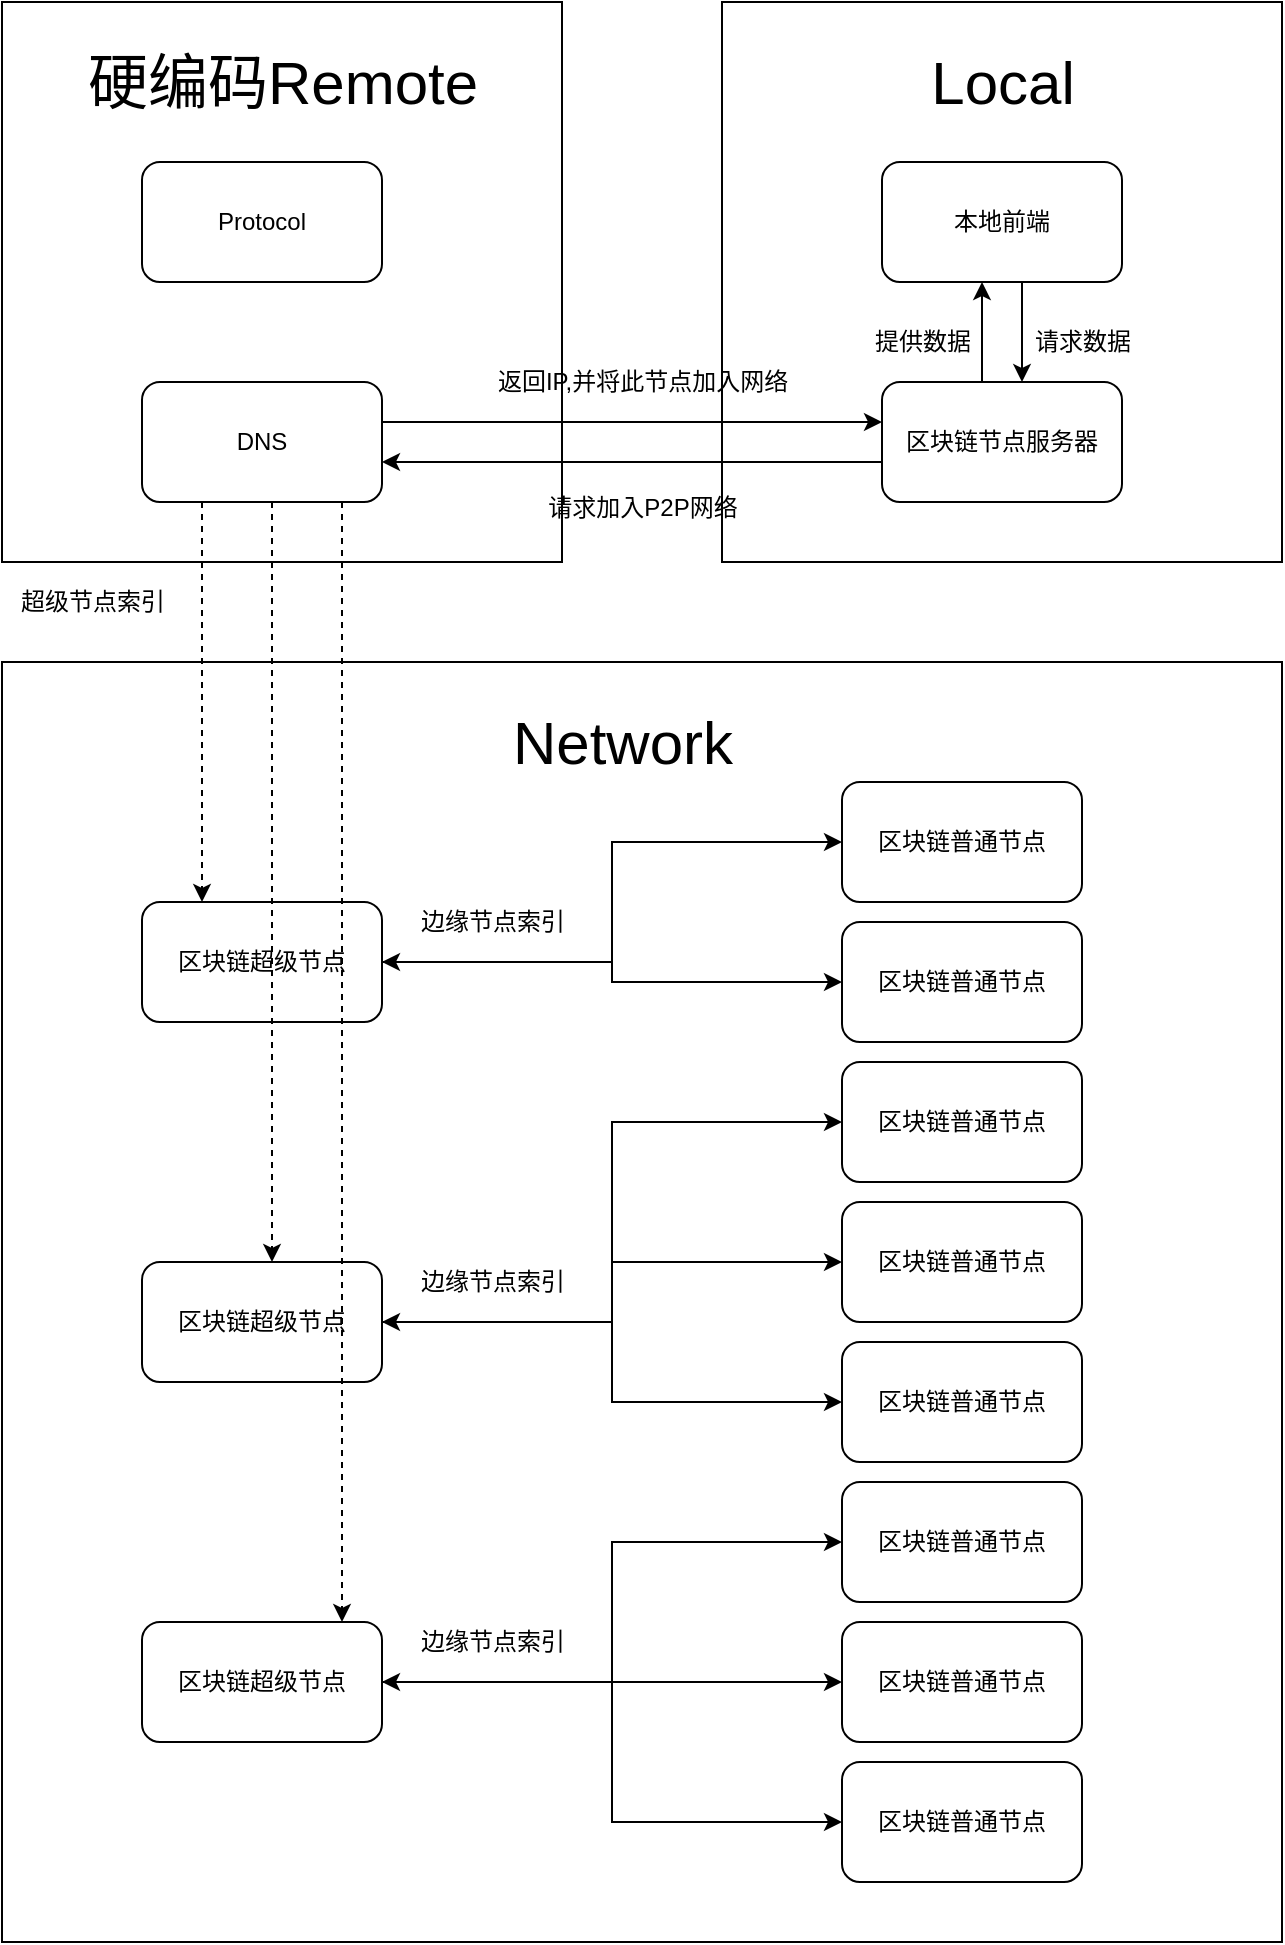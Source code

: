 <mxfile version="12.6.5" type="device"><diagram id="6ztsJvuYate_sUyWzBhl" name="Page-1"><mxGraphModel dx="1038" dy="616" grid="1" gridSize="10" guides="1" tooltips="1" connect="1" arrows="1" fold="1" page="1" pageScale="1" pageWidth="827" pageHeight="1169" math="0" shadow="0"><root><mxCell id="0"/><mxCell id="1" parent="0"/><mxCell id="kZRCmBsb_nBcONK8O9Ta-6" value="" style="whiteSpace=wrap;html=1;aspect=fixed;" vertex="1" parent="1"><mxGeometry x="50" y="180" width="280" height="280" as="geometry"/></mxCell><mxCell id="kZRCmBsb_nBcONK8O9Ta-4" value="DNS" style="rounded=1;whiteSpace=wrap;html=1;" vertex="1" parent="1"><mxGeometry x="120" y="370" width="120" height="60" as="geometry"/></mxCell><mxCell id="kZRCmBsb_nBcONK8O9Ta-8" value="硬编码Remote" style="text;html=1;align=center;verticalAlign=middle;resizable=0;points=[];autosize=1;fontSize=30;" vertex="1" parent="1"><mxGeometry x="85" y="200" width="210" height="40" as="geometry"/></mxCell><mxCell id="kZRCmBsb_nBcONK8O9Ta-9" value="" style="whiteSpace=wrap;html=1;aspect=fixed;" vertex="1" parent="1"><mxGeometry x="410" y="180" width="280" height="280" as="geometry"/></mxCell><mxCell id="kZRCmBsb_nBcONK8O9Ta-10" value="区块链节点服务器" style="rounded=1;whiteSpace=wrap;html=1;" vertex="1" parent="1"><mxGeometry x="490" y="370" width="120" height="60" as="geometry"/></mxCell><mxCell id="kZRCmBsb_nBcONK8O9Ta-11" value="Local" style="text;html=1;align=center;verticalAlign=middle;resizable=0;points=[];autosize=1;fontSize=30;" vertex="1" parent="1"><mxGeometry x="505" y="200" width="90" height="40" as="geometry"/></mxCell><mxCell id="kZRCmBsb_nBcONK8O9Ta-12" value="本地前端" style="rounded=1;whiteSpace=wrap;html=1;fontSize=12;" vertex="1" parent="1"><mxGeometry x="490" y="260" width="120" height="60" as="geometry"/></mxCell><mxCell id="kZRCmBsb_nBcONK8O9Ta-13" value="" style="endArrow=classic;html=1;fontSize=12;" edge="1" parent="1"><mxGeometry width="50" height="50" relative="1" as="geometry"><mxPoint x="240" y="390" as="sourcePoint"/><mxPoint x="490" y="390" as="targetPoint"/></mxGeometry></mxCell><mxCell id="kZRCmBsb_nBcONK8O9Ta-14" value="" style="endArrow=classic;html=1;fontSize=12;" edge="1" parent="1"><mxGeometry width="50" height="50" relative="1" as="geometry"><mxPoint x="490" y="410" as="sourcePoint"/><mxPoint x="240" y="410" as="targetPoint"/></mxGeometry></mxCell><mxCell id="kZRCmBsb_nBcONK8O9Ta-16" value="请求加入P2P网络" style="text;html=1;align=center;verticalAlign=middle;resizable=0;points=[];autosize=1;fontSize=12;" vertex="1" parent="1"><mxGeometry x="315" y="423" width="110" height="20" as="geometry"/></mxCell><mxCell id="kZRCmBsb_nBcONK8O9Ta-17" value="返回IP,并将此节点加入网络" style="text;html=1;align=center;verticalAlign=middle;resizable=0;points=[];autosize=1;fontSize=12;" vertex="1" parent="1"><mxGeometry x="290" y="360" width="160" height="20" as="geometry"/></mxCell><mxCell id="kZRCmBsb_nBcONK8O9Ta-19" value="" style="whiteSpace=wrap;html=1;aspect=fixed;" vertex="1" parent="1"><mxGeometry x="50" y="510" width="640" height="640" as="geometry"/></mxCell><mxCell id="kZRCmBsb_nBcONK8O9Ta-39" style="edgeStyle=orthogonalEdgeStyle;rounded=0;orthogonalLoop=1;jettySize=auto;html=1;exitX=1;exitY=0.5;exitDx=0;exitDy=0;entryX=0;entryY=0.5;entryDx=0;entryDy=0;fontSize=12;" edge="1" parent="1" source="kZRCmBsb_nBcONK8O9Ta-20" target="kZRCmBsb_nBcONK8O9Ta-26"><mxGeometry relative="1" as="geometry"><Array as="points"><mxPoint x="355" y="660"/><mxPoint x="355" y="600"/></Array></mxGeometry></mxCell><mxCell id="kZRCmBsb_nBcONK8O9Ta-40" style="edgeStyle=orthogonalEdgeStyle;rounded=0;orthogonalLoop=1;jettySize=auto;html=1;fontSize=12;startArrow=classic;startFill=1;" edge="1" parent="1" source="kZRCmBsb_nBcONK8O9Ta-20" target="kZRCmBsb_nBcONK8O9Ta-27"><mxGeometry relative="1" as="geometry"/></mxCell><mxCell id="kZRCmBsb_nBcONK8O9Ta-20" value="区块链超级节点" style="rounded=1;whiteSpace=wrap;html=1;" vertex="1" parent="1"><mxGeometry x="120" y="630" width="120" height="60" as="geometry"/></mxCell><mxCell id="kZRCmBsb_nBcONK8O9Ta-21" value="Network" style="text;html=1;align=center;verticalAlign=middle;resizable=0;points=[];autosize=1;fontSize=30;" vertex="1" parent="1"><mxGeometry x="295" y="530" width="130" height="40" as="geometry"/></mxCell><mxCell id="kZRCmBsb_nBcONK8O9Ta-41" style="edgeStyle=orthogonalEdgeStyle;rounded=0;orthogonalLoop=1;jettySize=auto;html=1;exitX=1;exitY=0.5;exitDx=0;exitDy=0;entryX=0;entryY=0.5;entryDx=0;entryDy=0;fontSize=12;" edge="1" parent="1" source="kZRCmBsb_nBcONK8O9Ta-23" target="kZRCmBsb_nBcONK8O9Ta-28"><mxGeometry relative="1" as="geometry"/></mxCell><mxCell id="kZRCmBsb_nBcONK8O9Ta-42" style="edgeStyle=orthogonalEdgeStyle;rounded=0;orthogonalLoop=1;jettySize=auto;html=1;entryX=0;entryY=0.5;entryDx=0;entryDy=0;fontSize=12;" edge="1" parent="1" source="kZRCmBsb_nBcONK8O9Ta-23" target="kZRCmBsb_nBcONK8O9Ta-29"><mxGeometry relative="1" as="geometry"/></mxCell><mxCell id="kZRCmBsb_nBcONK8O9Ta-43" style="edgeStyle=orthogonalEdgeStyle;rounded=0;orthogonalLoop=1;jettySize=auto;html=1;entryX=0;entryY=0.5;entryDx=0;entryDy=0;fontSize=12;startArrow=classic;startFill=1;" edge="1" parent="1" source="kZRCmBsb_nBcONK8O9Ta-23" target="kZRCmBsb_nBcONK8O9Ta-30"><mxGeometry relative="1" as="geometry"/></mxCell><mxCell id="kZRCmBsb_nBcONK8O9Ta-23" value="区块链超级节点" style="rounded=1;whiteSpace=wrap;html=1;" vertex="1" parent="1"><mxGeometry x="120" y="810" width="120" height="60" as="geometry"/></mxCell><mxCell id="kZRCmBsb_nBcONK8O9Ta-44" style="edgeStyle=orthogonalEdgeStyle;rounded=0;orthogonalLoop=1;jettySize=auto;html=1;exitX=1;exitY=0.5;exitDx=0;exitDy=0;entryX=0;entryY=0.5;entryDx=0;entryDy=0;fontSize=12;" edge="1" parent="1" source="kZRCmBsb_nBcONK8O9Ta-24" target="kZRCmBsb_nBcONK8O9Ta-31"><mxGeometry relative="1" as="geometry"/></mxCell><mxCell id="kZRCmBsb_nBcONK8O9Ta-45" style="edgeStyle=orthogonalEdgeStyle;rounded=0;orthogonalLoop=1;jettySize=auto;html=1;fontSize=12;" edge="1" parent="1" source="kZRCmBsb_nBcONK8O9Ta-24" target="kZRCmBsb_nBcONK8O9Ta-32"><mxGeometry relative="1" as="geometry"/></mxCell><mxCell id="kZRCmBsb_nBcONK8O9Ta-46" style="edgeStyle=orthogonalEdgeStyle;rounded=0;orthogonalLoop=1;jettySize=auto;html=1;entryX=0;entryY=0.5;entryDx=0;entryDy=0;fontSize=12;startArrow=classic;startFill=1;" edge="1" parent="1" source="kZRCmBsb_nBcONK8O9Ta-24" target="kZRCmBsb_nBcONK8O9Ta-33"><mxGeometry relative="1" as="geometry"/></mxCell><mxCell id="kZRCmBsb_nBcONK8O9Ta-24" value="区块链超级节点" style="rounded=1;whiteSpace=wrap;html=1;" vertex="1" parent="1"><mxGeometry x="120" y="990" width="120" height="60" as="geometry"/></mxCell><mxCell id="kZRCmBsb_nBcONK8O9Ta-26" value="区块链普通节点" style="rounded=1;whiteSpace=wrap;html=1;fontSize=12;" vertex="1" parent="1"><mxGeometry x="470" y="570" width="120" height="60" as="geometry"/></mxCell><mxCell id="kZRCmBsb_nBcONK8O9Ta-27" value="区块链普通节点" style="rounded=1;whiteSpace=wrap;html=1;fontSize=12;" vertex="1" parent="1"><mxGeometry x="470" y="640" width="120" height="60" as="geometry"/></mxCell><mxCell id="kZRCmBsb_nBcONK8O9Ta-28" value="区块链普通节点" style="rounded=1;whiteSpace=wrap;html=1;fontSize=12;" vertex="1" parent="1"><mxGeometry x="470" y="710" width="120" height="60" as="geometry"/></mxCell><mxCell id="kZRCmBsb_nBcONK8O9Ta-29" value="区块链普通节点" style="rounded=1;whiteSpace=wrap;html=1;fontSize=12;" vertex="1" parent="1"><mxGeometry x="470" y="780" width="120" height="60" as="geometry"/></mxCell><mxCell id="kZRCmBsb_nBcONK8O9Ta-30" value="区块链普通节点" style="rounded=1;whiteSpace=wrap;html=1;fontSize=12;" vertex="1" parent="1"><mxGeometry x="470" y="850" width="120" height="60" as="geometry"/></mxCell><mxCell id="kZRCmBsb_nBcONK8O9Ta-31" value="区块链普通节点" style="rounded=1;whiteSpace=wrap;html=1;fontSize=12;" vertex="1" parent="1"><mxGeometry x="470" y="920" width="120" height="60" as="geometry"/></mxCell><mxCell id="kZRCmBsb_nBcONK8O9Ta-32" value="区块链普通节点" style="rounded=1;whiteSpace=wrap;html=1;fontSize=12;" vertex="1" parent="1"><mxGeometry x="470" y="990" width="120" height="60" as="geometry"/></mxCell><mxCell id="kZRCmBsb_nBcONK8O9Ta-33" value="区块链普通节点" style="rounded=1;whiteSpace=wrap;html=1;fontSize=12;" vertex="1" parent="1"><mxGeometry x="470" y="1060" width="120" height="60" as="geometry"/></mxCell><mxCell id="kZRCmBsb_nBcONK8O9Ta-34" value="" style="endArrow=classic;html=1;fontSize=12;dashed=1;" edge="1" parent="1"><mxGeometry width="50" height="50" relative="1" as="geometry"><mxPoint x="150" y="430" as="sourcePoint"/><mxPoint x="150" y="630" as="targetPoint"/></mxGeometry></mxCell><mxCell id="kZRCmBsb_nBcONK8O9Ta-35" value="" style="endArrow=classic;html=1;fontSize=12;dashed=1;" edge="1" parent="1"><mxGeometry width="50" height="50" relative="1" as="geometry"><mxPoint x="185" y="430" as="sourcePoint"/><mxPoint x="185" y="810" as="targetPoint"/></mxGeometry></mxCell><mxCell id="kZRCmBsb_nBcONK8O9Ta-36" value="" style="endArrow=classic;html=1;fontSize=12;dashed=1;" edge="1" parent="1"><mxGeometry width="50" height="50" relative="1" as="geometry"><mxPoint x="220" y="430" as="sourcePoint"/><mxPoint x="220" y="990" as="targetPoint"/></mxGeometry></mxCell><mxCell id="kZRCmBsb_nBcONK8O9Ta-37" value="超级节点索引" style="text;html=1;align=center;verticalAlign=middle;resizable=0;points=[];autosize=1;fontSize=12;" vertex="1" parent="1"><mxGeometry x="50" y="470" width="90" height="20" as="geometry"/></mxCell><mxCell id="kZRCmBsb_nBcONK8O9Ta-47" value="边缘节点索引" style="text;html=1;align=center;verticalAlign=middle;resizable=0;points=[];autosize=1;fontSize=12;" vertex="1" parent="1"><mxGeometry x="250" y="630" width="90" height="20" as="geometry"/></mxCell><mxCell id="kZRCmBsb_nBcONK8O9Ta-48" value="边缘节点索引" style="text;html=1;align=center;verticalAlign=middle;resizable=0;points=[];autosize=1;fontSize=12;" vertex="1" parent="1"><mxGeometry x="250" y="810" width="90" height="20" as="geometry"/></mxCell><mxCell id="kZRCmBsb_nBcONK8O9Ta-49" value="边缘节点索引" style="text;html=1;align=center;verticalAlign=middle;resizable=0;points=[];autosize=1;fontSize=12;" vertex="1" parent="1"><mxGeometry x="250" y="990" width="90" height="20" as="geometry"/></mxCell><mxCell id="kZRCmBsb_nBcONK8O9Ta-51" value="" style="endArrow=classic;html=1;fontSize=12;" edge="1" parent="1"><mxGeometry width="50" height="50" relative="1" as="geometry"><mxPoint x="540" y="370" as="sourcePoint"/><mxPoint x="540" y="320" as="targetPoint"/></mxGeometry></mxCell><mxCell id="kZRCmBsb_nBcONK8O9Ta-52" value="" style="endArrow=classic;html=1;fontSize=12;" edge="1" parent="1"><mxGeometry width="50" height="50" relative="1" as="geometry"><mxPoint x="560" y="320" as="sourcePoint"/><mxPoint x="560" y="370" as="targetPoint"/></mxGeometry></mxCell><mxCell id="kZRCmBsb_nBcONK8O9Ta-53" value="提供数据" style="text;html=1;align=center;verticalAlign=middle;resizable=0;points=[];autosize=1;fontSize=12;" vertex="1" parent="1"><mxGeometry x="480" y="340" width="60" height="20" as="geometry"/></mxCell><mxCell id="kZRCmBsb_nBcONK8O9Ta-54" value="请求数据" style="text;html=1;align=center;verticalAlign=middle;resizable=0;points=[];autosize=1;fontSize=12;" vertex="1" parent="1"><mxGeometry x="560" y="340" width="60" height="20" as="geometry"/></mxCell><mxCell id="kZRCmBsb_nBcONK8O9Ta-55" value="Protocol" style="rounded=1;whiteSpace=wrap;html=1;" vertex="1" parent="1"><mxGeometry x="120" y="260" width="120" height="60" as="geometry"/></mxCell></root></mxGraphModel></diagram></mxfile>